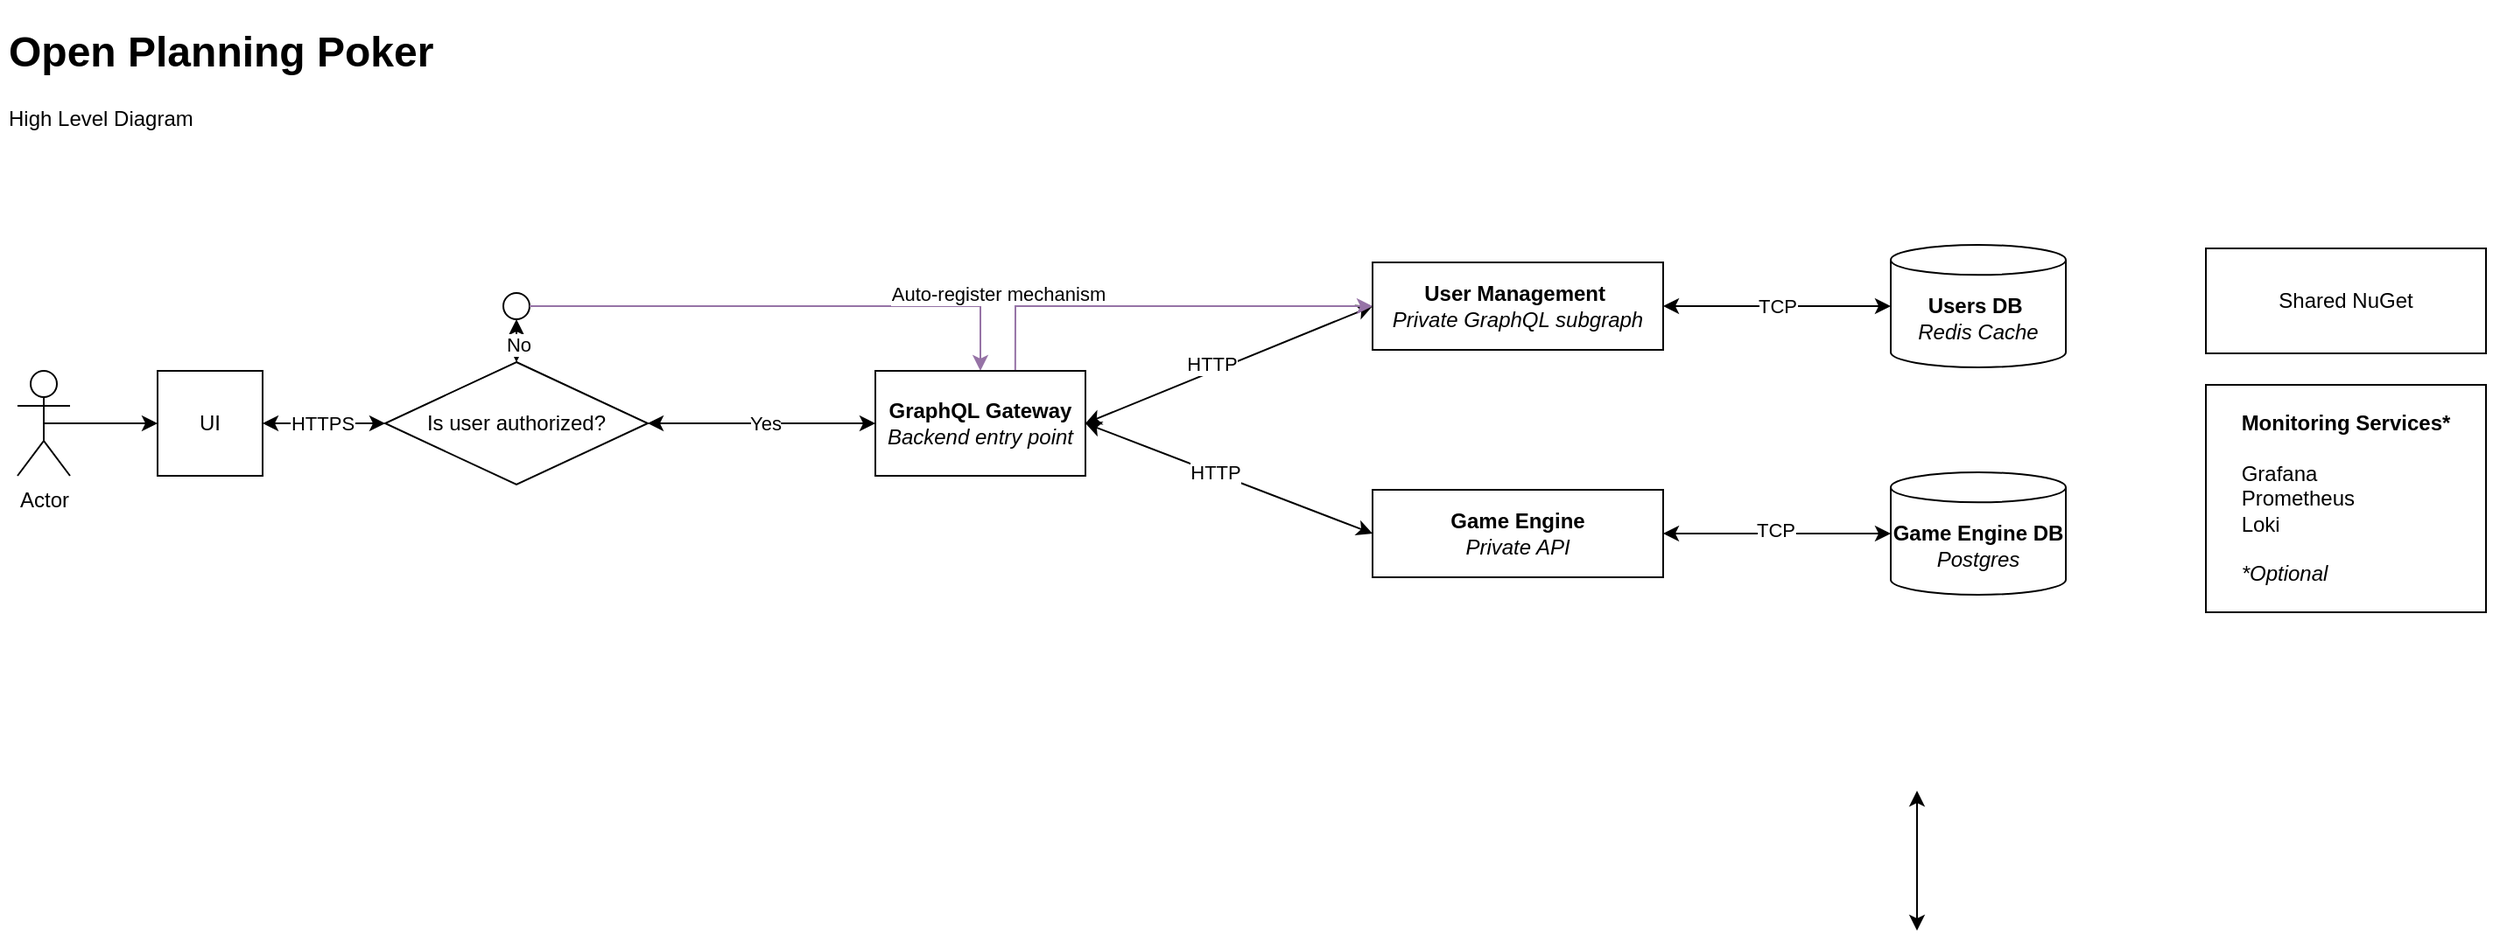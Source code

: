 <mxfile version="26.1.1">
  <diagram name="Page-1" id="QhPXg4zBxwWzynY8xCOE">
    <mxGraphModel dx="2033" dy="1769" grid="1" gridSize="10" guides="1" tooltips="1" connect="1" arrows="1" fold="1" page="1" pageScale="1" pageWidth="827" pageHeight="1169" math="0" shadow="0">
      <root>
        <mxCell id="0" />
        <mxCell id="1" parent="0" />
        <mxCell id="7-hDi-oJ8H2CHAJao6s9-1" value="Actor" style="shape=umlActor;verticalLabelPosition=bottom;verticalAlign=top;html=1;outlineConnect=0;" parent="1" vertex="1">
          <mxGeometry x="30" y="212" width="30" height="60" as="geometry" />
        </mxCell>
        <mxCell id="7-hDi-oJ8H2CHAJao6s9-2" value="" style="endArrow=classic;html=1;rounded=0;entryX=0;entryY=0.5;entryDx=0;entryDy=0;exitX=0.5;exitY=0.5;exitDx=0;exitDy=0;exitPerimeter=0;" parent="1" source="7-hDi-oJ8H2CHAJao6s9-1" target="7-hDi-oJ8H2CHAJao6s9-3" edge="1">
          <mxGeometry width="50" height="50" relative="1" as="geometry">
            <mxPoint x="70" y="242" as="sourcePoint" />
            <mxPoint x="50" y="242" as="targetPoint" />
          </mxGeometry>
        </mxCell>
        <mxCell id="7-hDi-oJ8H2CHAJao6s9-5" value="Is user authorized?" style="rhombus;whiteSpace=wrap;html=1;" parent="1" vertex="1">
          <mxGeometry x="240" y="207" width="150" height="70" as="geometry" />
        </mxCell>
        <mxCell id="7-hDi-oJ8H2CHAJao6s9-8" value="" style="endArrow=classic;startArrow=classic;html=1;rounded=0;exitX=0.5;exitY=1;exitDx=0;exitDy=0;entryX=0.5;entryY=0;entryDx=0;entryDy=0;" parent="1" source="e5YObBDmHINh-eylJ1fn-3" target="7-hDi-oJ8H2CHAJao6s9-5" edge="1">
          <mxGeometry width="50" height="50" relative="1" as="geometry">
            <mxPoint x="315" y="162" as="sourcePoint" />
            <mxPoint x="350" y="190" as="targetPoint" />
          </mxGeometry>
        </mxCell>
        <mxCell id="7-hDi-oJ8H2CHAJao6s9-11" value="No" style="edgeLabel;html=1;align=center;verticalAlign=middle;resizable=0;points=[];" parent="7-hDi-oJ8H2CHAJao6s9-8" vertex="1" connectable="0">
          <mxGeometry x="-0.226" y="1" relative="1" as="geometry">
            <mxPoint y="5" as="offset" />
          </mxGeometry>
        </mxCell>
        <mxCell id="7-hDi-oJ8H2CHAJao6s9-10" value="" style="endArrow=classic;startArrow=classic;html=1;rounded=0;exitX=1;exitY=0.5;exitDx=0;exitDy=0;entryX=0;entryY=0.5;entryDx=0;entryDy=0;" parent="1" source="7-hDi-oJ8H2CHAJao6s9-3" target="7-hDi-oJ8H2CHAJao6s9-5" edge="1">
          <mxGeometry width="50" height="50" relative="1" as="geometry">
            <mxPoint x="190" y="242" as="sourcePoint" />
            <mxPoint x="240" y="192" as="targetPoint" />
          </mxGeometry>
        </mxCell>
        <mxCell id="7-hDi-oJ8H2CHAJao6s9-31" value="HTTPS" style="edgeLabel;html=1;align=center;verticalAlign=middle;resizable=0;points=[];" parent="7-hDi-oJ8H2CHAJao6s9-10" vertex="1" connectable="0">
          <mxGeometry x="-0.241" y="-3" relative="1" as="geometry">
            <mxPoint x="7" y="-3" as="offset" />
          </mxGeometry>
        </mxCell>
        <mxCell id="7-hDi-oJ8H2CHAJao6s9-13" value="" style="endArrow=classic;startArrow=classic;html=1;rounded=0;exitX=1;exitY=0.5;exitDx=0;exitDy=0;entryX=0;entryY=0.5;entryDx=0;entryDy=0;" parent="1" source="7-hDi-oJ8H2CHAJao6s9-5" target="7-hDi-oJ8H2CHAJao6s9-24" edge="1">
          <mxGeometry width="50" height="50" relative="1" as="geometry">
            <mxPoint x="300" y="282" as="sourcePoint" />
            <mxPoint x="450" y="242" as="targetPoint" />
          </mxGeometry>
        </mxCell>
        <mxCell id="7-hDi-oJ8H2CHAJao6s9-22" value="Yes" style="edgeLabel;html=1;align=center;verticalAlign=middle;resizable=0;points=[];" parent="7-hDi-oJ8H2CHAJao6s9-13" vertex="1" connectable="0">
          <mxGeometry x="-0.276" relative="1" as="geometry">
            <mxPoint x="20" as="offset" />
          </mxGeometry>
        </mxCell>
        <mxCell id="7-hDi-oJ8H2CHAJao6s9-16" value="" style="endArrow=classic;startArrow=classic;html=1;rounded=0;exitX=1;exitY=0.5;exitDx=0;exitDy=0;entryX=0;entryY=0.5;entryDx=0;entryDy=0;" parent="1" target="7-hDi-oJ8H2CHAJao6s9-17" edge="1" source="7-hDi-oJ8H2CHAJao6s9-24">
          <mxGeometry width="50" height="50" relative="1" as="geometry">
            <mxPoint x="747" y="242.0" as="sourcePoint" />
            <mxPoint x="777" y="162" as="targetPoint" />
          </mxGeometry>
        </mxCell>
        <mxCell id="7-hDi-oJ8H2CHAJao6s9-28" value="HTTP" style="edgeLabel;html=1;align=center;verticalAlign=middle;resizable=0;points=[];" parent="7-hDi-oJ8H2CHAJao6s9-16" vertex="1" connectable="0">
          <mxGeometry x="-0.129" relative="1" as="geometry">
            <mxPoint y="-5" as="offset" />
          </mxGeometry>
        </mxCell>
        <mxCell id="7-hDi-oJ8H2CHAJao6s9-19" value="" style="endArrow=classic;startArrow=classic;html=1;rounded=0;entryX=0;entryY=0.5;entryDx=0;entryDy=0;exitX=1;exitY=0.5;exitDx=0;exitDy=0;" parent="1" target="7-hDi-oJ8H2CHAJao6s9-18" edge="1" source="7-hDi-oJ8H2CHAJao6s9-24">
          <mxGeometry width="50" height="50" relative="1" as="geometry">
            <mxPoint x="747" y="242" as="sourcePoint" />
            <mxPoint x="814" y="177" as="targetPoint" />
          </mxGeometry>
        </mxCell>
        <mxCell id="7-hDi-oJ8H2CHAJao6s9-29" value="HTTP" style="edgeLabel;html=1;align=center;verticalAlign=middle;resizable=0;points=[];" parent="7-hDi-oJ8H2CHAJao6s9-19" vertex="1" connectable="0">
          <mxGeometry x="-0.132" relative="1" as="geometry">
            <mxPoint x="3" as="offset" />
          </mxGeometry>
        </mxCell>
        <mxCell id="7-hDi-oJ8H2CHAJao6s9-56" value="" style="endArrow=classic;startArrow=classic;html=1;rounded=0;exitX=1;exitY=0.5;exitDx=0;exitDy=0;entryX=0;entryY=0.5;entryDx=0;entryDy=0;entryPerimeter=0;" parent="1" source="7-hDi-oJ8H2CHAJao6s9-17" target="7-hDi-oJ8H2CHAJao6s9-58" edge="1">
          <mxGeometry width="50" height="50" relative="1" as="geometry">
            <mxPoint x="940" y="180" as="sourcePoint" />
            <mxPoint x="980" y="175" as="targetPoint" />
          </mxGeometry>
        </mxCell>
        <mxCell id="e5YObBDmHINh-eylJ1fn-11" value="TCP" style="edgeLabel;html=1;align=center;verticalAlign=middle;resizable=0;points=[];" vertex="1" connectable="0" parent="7-hDi-oJ8H2CHAJao6s9-56">
          <mxGeometry x="0.003" relative="1" as="geometry">
            <mxPoint as="offset" />
          </mxGeometry>
        </mxCell>
        <mxCell id="7-hDi-oJ8H2CHAJao6s9-61" value="" style="endArrow=classic;startArrow=classic;html=1;rounded=0;exitX=1;exitY=0.5;exitDx=0;exitDy=0;entryX=0;entryY=0.5;entryDx=0;entryDy=0;entryPerimeter=0;" parent="1" source="7-hDi-oJ8H2CHAJao6s9-18" target="7-hDi-oJ8H2CHAJao6s9-63" edge="1">
          <mxGeometry width="50" height="50" relative="1" as="geometry">
            <mxPoint x="864" y="145.0" as="sourcePoint" />
            <mxPoint x="856" y="170.0" as="targetPoint" />
          </mxGeometry>
        </mxCell>
        <mxCell id="e5YObBDmHINh-eylJ1fn-13" value="TCP" style="edgeLabel;html=1;align=center;verticalAlign=middle;resizable=0;points=[];" vertex="1" connectable="0" parent="7-hDi-oJ8H2CHAJao6s9-61">
          <mxGeometry x="-0.015" y="2" relative="1" as="geometry">
            <mxPoint as="offset" />
          </mxGeometry>
        </mxCell>
        <mxCell id="7-hDi-oJ8H2CHAJao6s9-88" value="" style="endArrow=classic;startArrow=classic;html=1;rounded=0;entryX=0.5;entryY=1;entryDx=0;entryDy=0;exitX=0.5;exitY=0;exitDx=0;exitDy=0;" parent="1" source="7-hDi-oJ8H2CHAJao6s9-89" edge="1">
          <mxGeometry width="50" height="50" relative="1" as="geometry">
            <mxPoint x="1115" y="532" as="sourcePoint" />
            <mxPoint x="1115" y="452" as="targetPoint" />
          </mxGeometry>
        </mxCell>
        <mxCell id="7-hDi-oJ8H2CHAJao6s9-95" value="&lt;h1&gt;Open Planning Poker&lt;/h1&gt;&lt;p&gt;High Level Diagram&lt;/p&gt;" style="text;html=1;strokeColor=none;fillColor=none;spacing=5;spacingTop=-20;whiteSpace=wrap;overflow=hidden;rounded=0;" parent="1" vertex="1">
          <mxGeometry x="20" y="10" width="280" height="120" as="geometry" />
        </mxCell>
        <mxCell id="e5YObBDmHINh-eylJ1fn-3" value="" style="ellipse;whiteSpace=wrap;html=1;aspect=fixed;" vertex="1" parent="1">
          <mxGeometry x="307.5" y="167.5" width="15" height="15" as="geometry" />
        </mxCell>
        <mxCell id="e5YObBDmHINh-eylJ1fn-5" value="" style="endArrow=classic;html=1;rounded=0;exitX=1;exitY=0.5;exitDx=0;exitDy=0;fillColor=#e1d5e7;strokeColor=#9673a6;entryX=0.5;entryY=0;entryDx=0;entryDy=0;" edge="1" parent="1" source="e5YObBDmHINh-eylJ1fn-3" target="7-hDi-oJ8H2CHAJao6s9-24">
          <mxGeometry width="50" height="50" relative="1" as="geometry">
            <mxPoint x="730" y="220" as="sourcePoint" />
            <mxPoint x="580" y="210" as="targetPoint" />
            <Array as="points">
              <mxPoint x="580" y="175" />
            </Array>
          </mxGeometry>
        </mxCell>
        <mxCell id="e5YObBDmHINh-eylJ1fn-6" value="Auto-register mechanism" style="edgeLabel;html=1;align=center;verticalAlign=middle;resizable=0;points=[];" vertex="1" connectable="0" parent="e5YObBDmHINh-eylJ1fn-5">
          <mxGeometry x="-0.439" relative="1" as="geometry">
            <mxPoint x="185" y="-7" as="offset" />
          </mxGeometry>
        </mxCell>
        <mxCell id="e5YObBDmHINh-eylJ1fn-18" value="" style="endArrow=classic;html=1;rounded=0;entryX=0;entryY=0.5;entryDx=0;entryDy=0;exitX=0.666;exitY=-0.003;exitDx=0;exitDy=0;exitPerimeter=0;fillColor=#e1d5e7;strokeColor=#9673a6;" edge="1" parent="1" source="7-hDi-oJ8H2CHAJao6s9-24" target="7-hDi-oJ8H2CHAJao6s9-17">
          <mxGeometry width="50" height="50" relative="1" as="geometry">
            <mxPoint x="600" y="207" as="sourcePoint" />
            <mxPoint x="804" y="182" as="targetPoint" />
            <Array as="points">
              <mxPoint x="600" y="175" />
            </Array>
          </mxGeometry>
        </mxCell>
        <mxCell id="e5YObBDmHINh-eylJ1fn-20" value="" style="group" vertex="1" connectable="0" parent="1">
          <mxGeometry x="1100" y="140" width="112" height="70" as="geometry" />
        </mxCell>
        <mxCell id="7-hDi-oJ8H2CHAJao6s9-58" value="&lt;b&gt;Users DB&amp;nbsp;&lt;br&gt;&lt;/b&gt;&lt;i&gt;Redis Cache&lt;/i&gt;" style="shape=cylinder3;whiteSpace=wrap;html=1;boundedLbl=1;backgroundOutline=1;size=8.582;" parent="e5YObBDmHINh-eylJ1fn-20" vertex="1">
          <mxGeometry width="100" height="70" as="geometry" />
        </mxCell>
        <mxCell id="e5YObBDmHINh-eylJ1fn-7" value="" style="shape=image;verticalLabelPosition=bottom;labelBackgroundColor=default;verticalAlign=top;aspect=fixed;imageAspect=0;image=https://cdn.icon-icons.com/icons2/2407/PNG/512/docker_icon_146192.png;" vertex="1" parent="e5YObBDmHINh-eylJ1fn-20">
          <mxGeometry x="90" y="48" width="22" height="22" as="geometry" />
        </mxCell>
        <mxCell id="e5YObBDmHINh-eylJ1fn-21" value="" style="group" vertex="1" connectable="0" parent="1">
          <mxGeometry x="1100" y="270" width="112" height="70" as="geometry" />
        </mxCell>
        <mxCell id="7-hDi-oJ8H2CHAJao6s9-63" value="&lt;b&gt;Game Engine DB&lt;br&gt;&lt;/b&gt;&lt;i&gt;Postgres&lt;/i&gt;" style="shape=cylinder3;whiteSpace=wrap;html=1;boundedLbl=1;backgroundOutline=1;size=8.582;" parent="e5YObBDmHINh-eylJ1fn-21" vertex="1">
          <mxGeometry width="100" height="70" as="geometry" />
        </mxCell>
        <mxCell id="e5YObBDmHINh-eylJ1fn-14" value="" style="shape=image;verticalLabelPosition=bottom;labelBackgroundColor=default;verticalAlign=top;aspect=fixed;imageAspect=0;image=https://cdn.icon-icons.com/icons2/2407/PNG/512/docker_icon_146192.png;" vertex="1" parent="e5YObBDmHINh-eylJ1fn-21">
          <mxGeometry x="90" y="48" width="22" height="22" as="geometry" />
        </mxCell>
        <mxCell id="e5YObBDmHINh-eylJ1fn-22" value="" style="group" vertex="1" connectable="0" parent="1">
          <mxGeometry x="804" y="280" width="178" height="60" as="geometry" />
        </mxCell>
        <mxCell id="7-hDi-oJ8H2CHAJao6s9-18" value="&lt;b&gt;Game Engine&lt;br&gt;&lt;/b&gt;&lt;i style=&quot;border-color: var(--border-color);&quot;&gt;Private API&lt;/i&gt;" style="rounded=0;whiteSpace=wrap;html=1;" parent="e5YObBDmHINh-eylJ1fn-22" vertex="1">
          <mxGeometry width="166" height="50" as="geometry" />
        </mxCell>
        <mxCell id="e5YObBDmHINh-eylJ1fn-9" value="" style="shape=image;verticalLabelPosition=bottom;labelBackgroundColor=default;verticalAlign=top;aspect=fixed;imageAspect=0;image=https://cdn.icon-icons.com/icons2/2407/PNG/512/docker_icon_146192.png;" vertex="1" parent="e5YObBDmHINh-eylJ1fn-22">
          <mxGeometry x="156" y="38" width="22" height="22" as="geometry" />
        </mxCell>
        <mxCell id="e5YObBDmHINh-eylJ1fn-23" value="" style="group" vertex="1" connectable="0" parent="1">
          <mxGeometry x="804" y="150" width="178" height="60" as="geometry" />
        </mxCell>
        <mxCell id="7-hDi-oJ8H2CHAJao6s9-17" value="&lt;b&gt;User Management&amp;nbsp;&lt;br&gt;&lt;/b&gt;&lt;i style=&quot;border-color: var(--border-color);&quot;&gt;Private GraphQL subgraph&lt;/i&gt;" style="rounded=0;whiteSpace=wrap;html=1;" parent="e5YObBDmHINh-eylJ1fn-23" vertex="1">
          <mxGeometry width="166" height="50" as="geometry" />
        </mxCell>
        <mxCell id="7-hDi-oJ8H2CHAJao6s9-109" value="" style="shape=image;verticalLabelPosition=bottom;labelBackgroundColor=default;verticalAlign=top;aspect=fixed;imageAspect=0;image=https://cdn.icon-icons.com/icons2/2407/PNG/512/docker_icon_146192.png;" parent="e5YObBDmHINh-eylJ1fn-23" vertex="1">
          <mxGeometry x="156" y="38" width="22" height="22" as="geometry" />
        </mxCell>
        <mxCell id="e5YObBDmHINh-eylJ1fn-24" value="" style="group" vertex="1" connectable="0" parent="1">
          <mxGeometry x="520" y="212" width="132" height="70" as="geometry" />
        </mxCell>
        <mxCell id="7-hDi-oJ8H2CHAJao6s9-24" value="&lt;b&gt;GraphQL Gateway&lt;/b&gt;&lt;div&gt;&lt;i&gt;Backend entry point&lt;/i&gt;&lt;/div&gt;" style="rounded=0;whiteSpace=wrap;html=1;" parent="e5YObBDmHINh-eylJ1fn-24" vertex="1">
          <mxGeometry width="120" height="60" as="geometry" />
        </mxCell>
        <mxCell id="7-hDi-oJ8H2CHAJao6s9-108" value="" style="shape=image;verticalLabelPosition=bottom;labelBackgroundColor=default;verticalAlign=top;aspect=fixed;imageAspect=0;image=https://cdn.icon-icons.com/icons2/2407/PNG/512/docker_icon_146192.png;" parent="e5YObBDmHINh-eylJ1fn-24" vertex="1">
          <mxGeometry x="110" y="48" width="22" height="22" as="geometry" />
        </mxCell>
        <mxCell id="e5YObBDmHINh-eylJ1fn-25" value="" style="group" vertex="1" connectable="0" parent="1">
          <mxGeometry x="110" y="212" width="72" height="70" as="geometry" />
        </mxCell>
        <mxCell id="7-hDi-oJ8H2CHAJao6s9-3" value="UI" style="rounded=0;whiteSpace=wrap;html=1;" parent="e5YObBDmHINh-eylJ1fn-25" vertex="1">
          <mxGeometry width="60" height="60" as="geometry" />
        </mxCell>
        <mxCell id="7-hDi-oJ8H2CHAJao6s9-104" value="" style="shape=image;verticalLabelPosition=bottom;labelBackgroundColor=default;verticalAlign=top;aspect=fixed;imageAspect=0;image=https://cdn.icon-icons.com/icons2/2407/PNG/512/docker_icon_146192.png;" parent="e5YObBDmHINh-eylJ1fn-25" vertex="1">
          <mxGeometry x="50" y="48" width="22" height="22" as="geometry" />
        </mxCell>
        <mxCell id="e5YObBDmHINh-eylJ1fn-26" value="&lt;b&gt;Monitoring Services*&lt;/b&gt;&lt;div&gt;&lt;br&gt;&lt;/div&gt;&lt;div style=&quot;text-align: left;&quot;&gt;Grafana&lt;/div&gt;&lt;div style=&quot;text-align: left;&quot;&gt;Prometheus&lt;/div&gt;&lt;div style=&quot;text-align: left;&quot;&gt;Loki&lt;/div&gt;&lt;div&gt;&lt;br&gt;&lt;/div&gt;&lt;div style=&quot;text-align: left;&quot;&gt;&lt;i&gt;*Optional&lt;/i&gt;&lt;/div&gt;" style="rounded=0;whiteSpace=wrap;html=1;" vertex="1" parent="1">
          <mxGeometry x="1280" y="220" width="160" height="130" as="geometry" />
        </mxCell>
        <mxCell id="e5YObBDmHINh-eylJ1fn-27" value="" style="group" vertex="1" connectable="0" parent="1">
          <mxGeometry x="1280" y="142" width="166.735" height="65.999" as="geometry" />
        </mxCell>
        <mxCell id="e5YObBDmHINh-eylJ1fn-16" value="Shared NuGet" style="rounded=0;whiteSpace=wrap;html=1;" vertex="1" parent="e5YObBDmHINh-eylJ1fn-27">
          <mxGeometry width="160" height="60" as="geometry" />
        </mxCell>
        <mxCell id="e5YObBDmHINh-eylJ1fn-17" value="" style="shape=image;verticalLabelPosition=bottom;labelBackgroundColor=default;verticalAlign=top;aspect=fixed;imageAspect=0;image=https://upload.wikimedia.org/wikipedia/commons/2/25/NuGet_project_logo.svg;" vertex="1" parent="e5YObBDmHINh-eylJ1fn-27">
          <mxGeometry x="147.846" y="47.11" width="18.889" height="18.889" as="geometry" />
        </mxCell>
      </root>
    </mxGraphModel>
  </diagram>
</mxfile>
